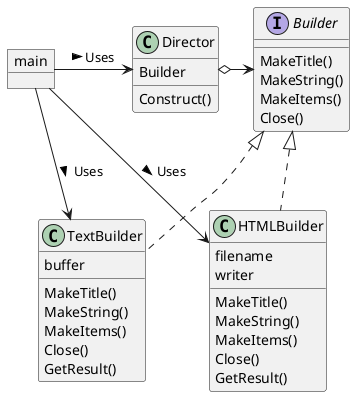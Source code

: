 @startuml
'https://plantuml.com/class-diagram

object main
interface Builder {
    MakeTitle()
    MakeString()
    MakeItems()
    Close()
}
class Director {
    Builder
    Construct()
}
class TextBuilder {
    buffer
    MakeTitle()
    MakeString()
    MakeItems()
    Close()
    GetResult()
}
class HTMLBuilder {
    filename
    writer
    MakeTitle()
    MakeString()
    MakeItems()
    Close()
    GetResult()
}

main -> Director: Uses >
Director o-> Builder
Builder <|.. TextBuilder
Builder <|.. HTMLBuilder
main -> TextBuilder: Uses >
main -> HTMLBuilder: Uses >


@enduml